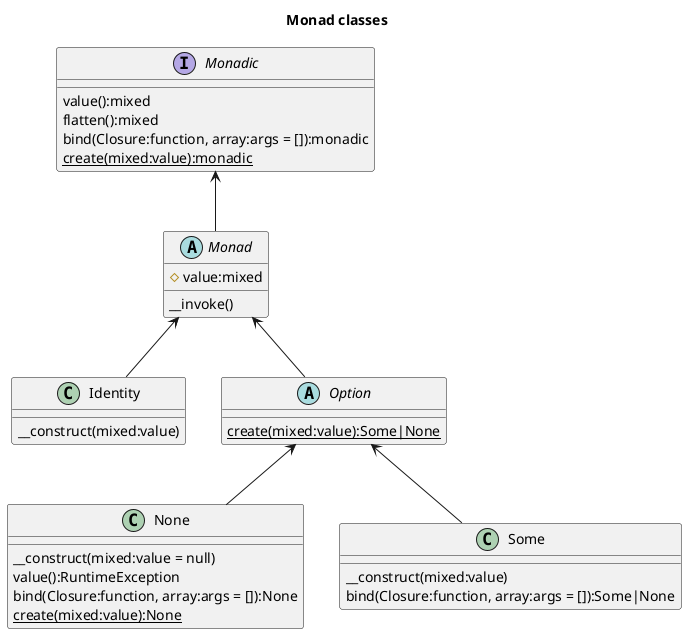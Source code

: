 @startuml
title Monad classes

interface Monadic {
    value():mixed
    flatten():mixed
    bind(Closure:function, array:args = []):monadic
    {static} create(mixed:value):monadic
}

abstract class Monad {
    #value:mixed
    __invoke()
}

class Identity {
    __construct(mixed:value)
}

abstract class Option {
    {static} create(mixed:value):Some|None
}

class None {
    __construct(mixed:value = null)
    value():RuntimeException
    bind(Closure:function, array:args = []):None
    {static} create(mixed:value):None
}

class Some {
    __construct(mixed:value)
    bind(Closure:function, array:args = []):Some|None
}

Monadic <-- Monad
Monad <-- Identity
Monad <-- Option
Option <-- None
Option <-- Some
@enduml
